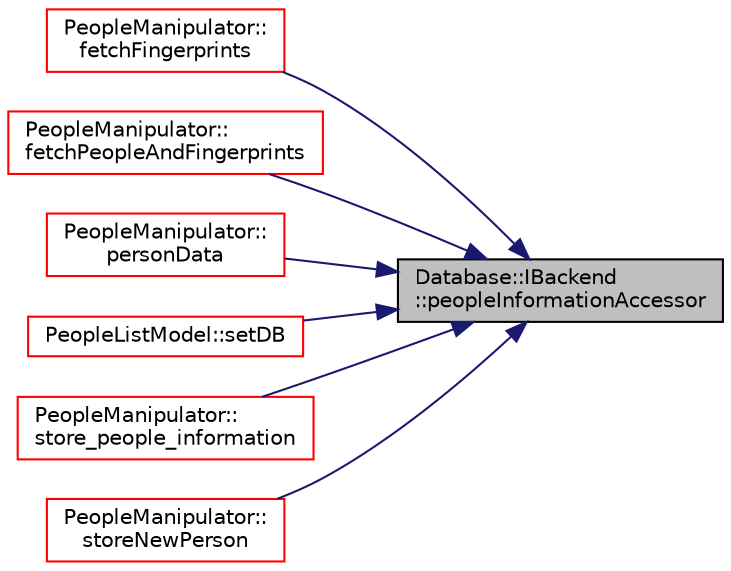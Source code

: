 digraph "Database::IBackend::peopleInformationAccessor"
{
 // LATEX_PDF_SIZE
  edge [fontname="Helvetica",fontsize="10",labelfontname="Helvetica",labelfontsize="10"];
  node [fontname="Helvetica",fontsize="10",shape=record];
  rankdir="RL";
  Node1 [label="Database::IBackend\l::peopleInformationAccessor",height=0.2,width=0.4,color="black", fillcolor="grey75", style="filled", fontcolor="black",tooltip=" "];
  Node1 -> Node2 [dir="back",color="midnightblue",fontsize="10",style="solid",fontname="Helvetica"];
  Node2 [label="PeopleManipulator::\lfetchFingerprints",height=0.2,width=0.4,color="red", fillcolor="white", style="filled",URL="$class_people_manipulator.html#ad60edc5600e54d3f4960441a1d667a9f",tooltip=" "];
  Node1 -> Node10 [dir="back",color="midnightblue",fontsize="10",style="solid",fontname="Helvetica"];
  Node10 [label="PeopleManipulator::\lfetchPeopleAndFingerprints",height=0.2,width=0.4,color="red", fillcolor="white", style="filled",URL="$class_people_manipulator.html#ad8804090e38b4949c31166ffd38574f9",tooltip=" "];
  Node1 -> Node12 [dir="back",color="midnightblue",fontsize="10",style="solid",fontname="Helvetica"];
  Node12 [label="PeopleManipulator::\lpersonData",height=0.2,width=0.4,color="red", fillcolor="white", style="filled",URL="$class_people_manipulator.html#affe184d500175172ab8617f0af75981c",tooltip=" "];
  Node1 -> Node13 [dir="back",color="midnightblue",fontsize="10",style="solid",fontname="Helvetica"];
  Node13 [label="PeopleListModel::setDB",height=0.2,width=0.4,color="red", fillcolor="white", style="filled",URL="$class_people_list_model.html#a217120aaf87ae60bb5c66d97a07f92d9",tooltip=" "];
  Node1 -> Node16 [dir="back",color="midnightblue",fontsize="10",style="solid",fontname="Helvetica"];
  Node16 [label="PeopleManipulator::\lstore_people_information",height=0.2,width=0.4,color="red", fillcolor="white", style="filled",URL="$class_people_manipulator.html#add0864334e050e3b8db558de4bb08904",tooltip=" "];
  Node1 -> Node18 [dir="back",color="midnightblue",fontsize="10",style="solid",fontname="Helvetica"];
  Node18 [label="PeopleManipulator::\lstoreNewPerson",height=0.2,width=0.4,color="red", fillcolor="white", style="filled",URL="$class_people_manipulator.html#afa2cd7e6d0955a3b87020da440d28520",tooltip=" "];
}
